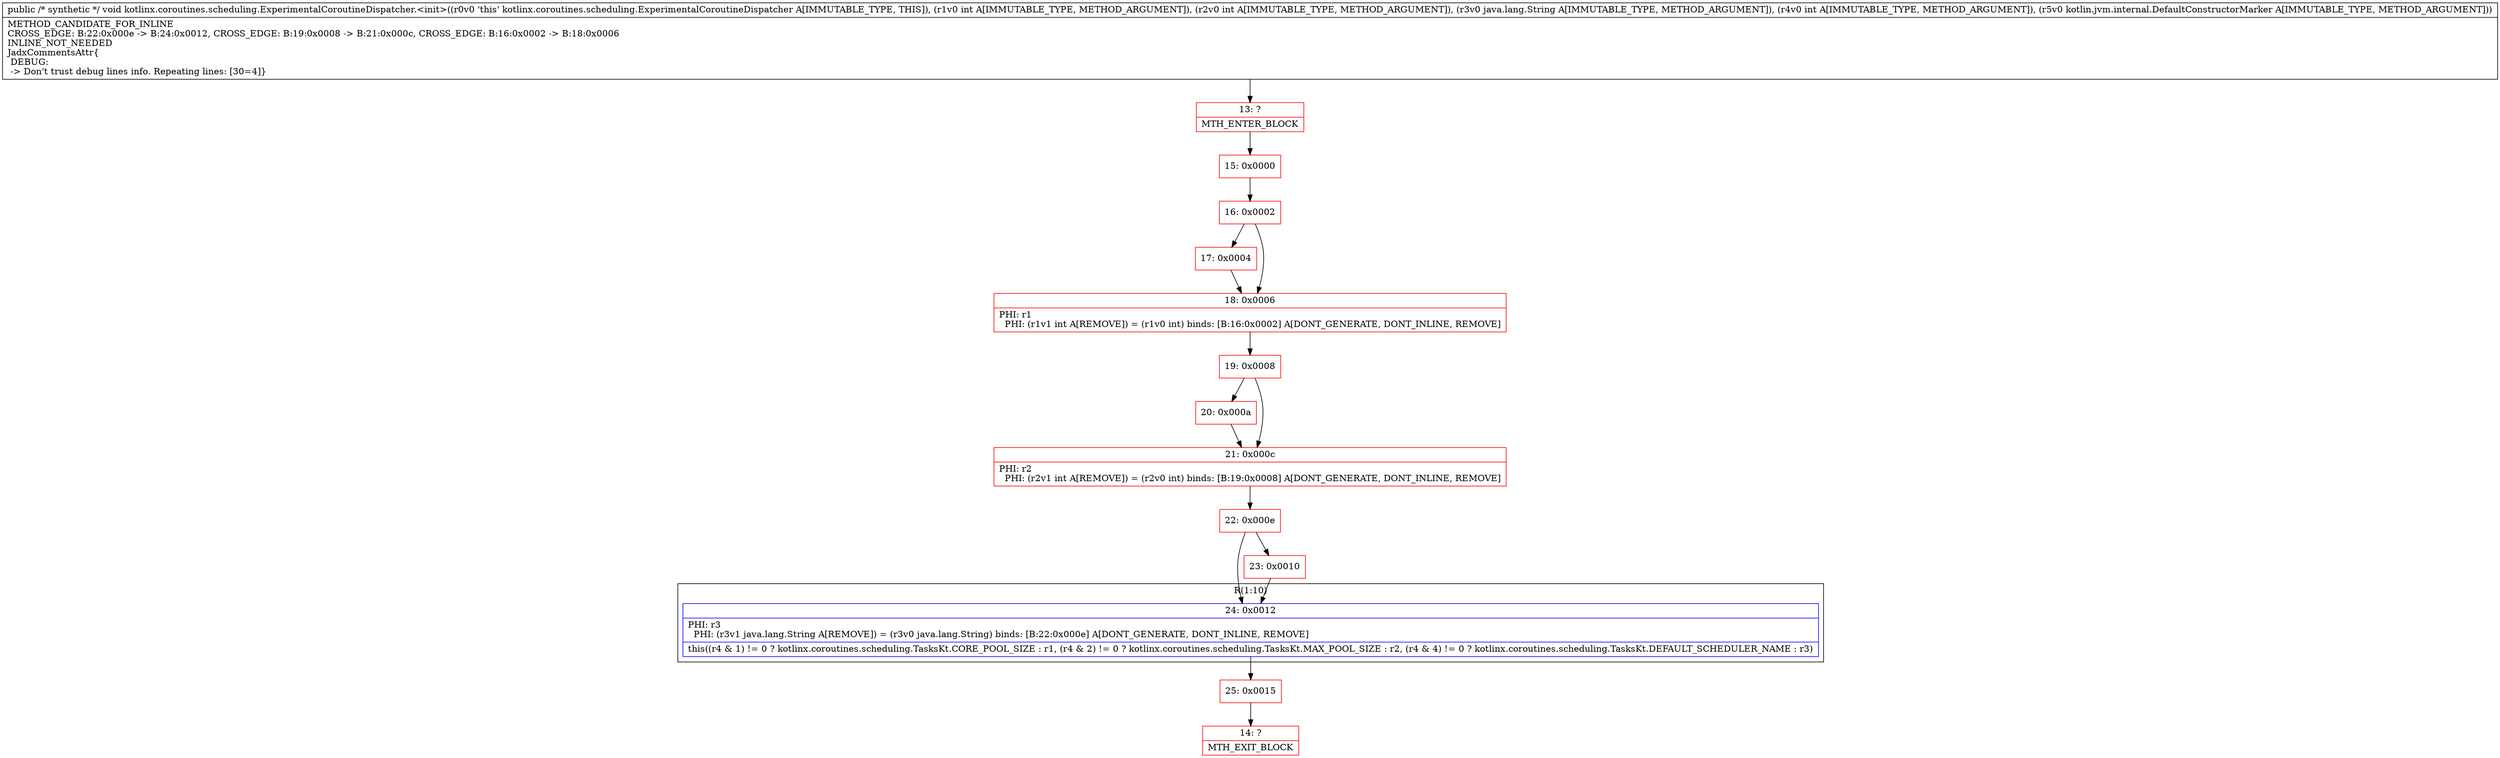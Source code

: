 digraph "CFG forkotlinx.coroutines.scheduling.ExperimentalCoroutineDispatcher.\<init\>(IILjava\/lang\/String;ILkotlin\/jvm\/internal\/DefaultConstructorMarker;)V" {
subgraph cluster_Region_1345346805 {
label = "R(1:10)";
node [shape=record,color=blue];
Node_24 [shape=record,label="{24\:\ 0x0012|PHI: r3 \l  PHI: (r3v1 java.lang.String A[REMOVE]) = (r3v0 java.lang.String) binds: [B:22:0x000e] A[DONT_GENERATE, DONT_INLINE, REMOVE]\l|this((r4 & 1) != 0 ? kotlinx.coroutines.scheduling.TasksKt.CORE_POOL_SIZE : r1, (r4 & 2) != 0 ? kotlinx.coroutines.scheduling.TasksKt.MAX_POOL_SIZE : r2, (r4 & 4) != 0 ? kotlinx.coroutines.scheduling.TasksKt.DEFAULT_SCHEDULER_NAME : r3)\l}"];
}
Node_13 [shape=record,color=red,label="{13\:\ ?|MTH_ENTER_BLOCK\l}"];
Node_15 [shape=record,color=red,label="{15\:\ 0x0000}"];
Node_16 [shape=record,color=red,label="{16\:\ 0x0002}"];
Node_17 [shape=record,color=red,label="{17\:\ 0x0004}"];
Node_18 [shape=record,color=red,label="{18\:\ 0x0006|PHI: r1 \l  PHI: (r1v1 int A[REMOVE]) = (r1v0 int) binds: [B:16:0x0002] A[DONT_GENERATE, DONT_INLINE, REMOVE]\l}"];
Node_19 [shape=record,color=red,label="{19\:\ 0x0008}"];
Node_20 [shape=record,color=red,label="{20\:\ 0x000a}"];
Node_21 [shape=record,color=red,label="{21\:\ 0x000c|PHI: r2 \l  PHI: (r2v1 int A[REMOVE]) = (r2v0 int) binds: [B:19:0x0008] A[DONT_GENERATE, DONT_INLINE, REMOVE]\l}"];
Node_22 [shape=record,color=red,label="{22\:\ 0x000e}"];
Node_23 [shape=record,color=red,label="{23\:\ 0x0010}"];
Node_25 [shape=record,color=red,label="{25\:\ 0x0015}"];
Node_14 [shape=record,color=red,label="{14\:\ ?|MTH_EXIT_BLOCK\l}"];
MethodNode[shape=record,label="{public \/* synthetic *\/ void kotlinx.coroutines.scheduling.ExperimentalCoroutineDispatcher.\<init\>((r0v0 'this' kotlinx.coroutines.scheduling.ExperimentalCoroutineDispatcher A[IMMUTABLE_TYPE, THIS]), (r1v0 int A[IMMUTABLE_TYPE, METHOD_ARGUMENT]), (r2v0 int A[IMMUTABLE_TYPE, METHOD_ARGUMENT]), (r3v0 java.lang.String A[IMMUTABLE_TYPE, METHOD_ARGUMENT]), (r4v0 int A[IMMUTABLE_TYPE, METHOD_ARGUMENT]), (r5v0 kotlin.jvm.internal.DefaultConstructorMarker A[IMMUTABLE_TYPE, METHOD_ARGUMENT]))  | METHOD_CANDIDATE_FOR_INLINE\lCROSS_EDGE: B:22:0x000e \-\> B:24:0x0012, CROSS_EDGE: B:19:0x0008 \-\> B:21:0x000c, CROSS_EDGE: B:16:0x0002 \-\> B:18:0x0006\lINLINE_NOT_NEEDED\lJadxCommentsAttr\{\l DEBUG: \l \-\> Don't trust debug lines info. Repeating lines: [30=4]\}\l}"];
MethodNode -> Node_13;Node_24 -> Node_25;
Node_13 -> Node_15;
Node_15 -> Node_16;
Node_16 -> Node_17;
Node_16 -> Node_18;
Node_17 -> Node_18;
Node_18 -> Node_19;
Node_19 -> Node_20;
Node_19 -> Node_21;
Node_20 -> Node_21;
Node_21 -> Node_22;
Node_22 -> Node_23;
Node_22 -> Node_24;
Node_23 -> Node_24;
Node_25 -> Node_14;
}

